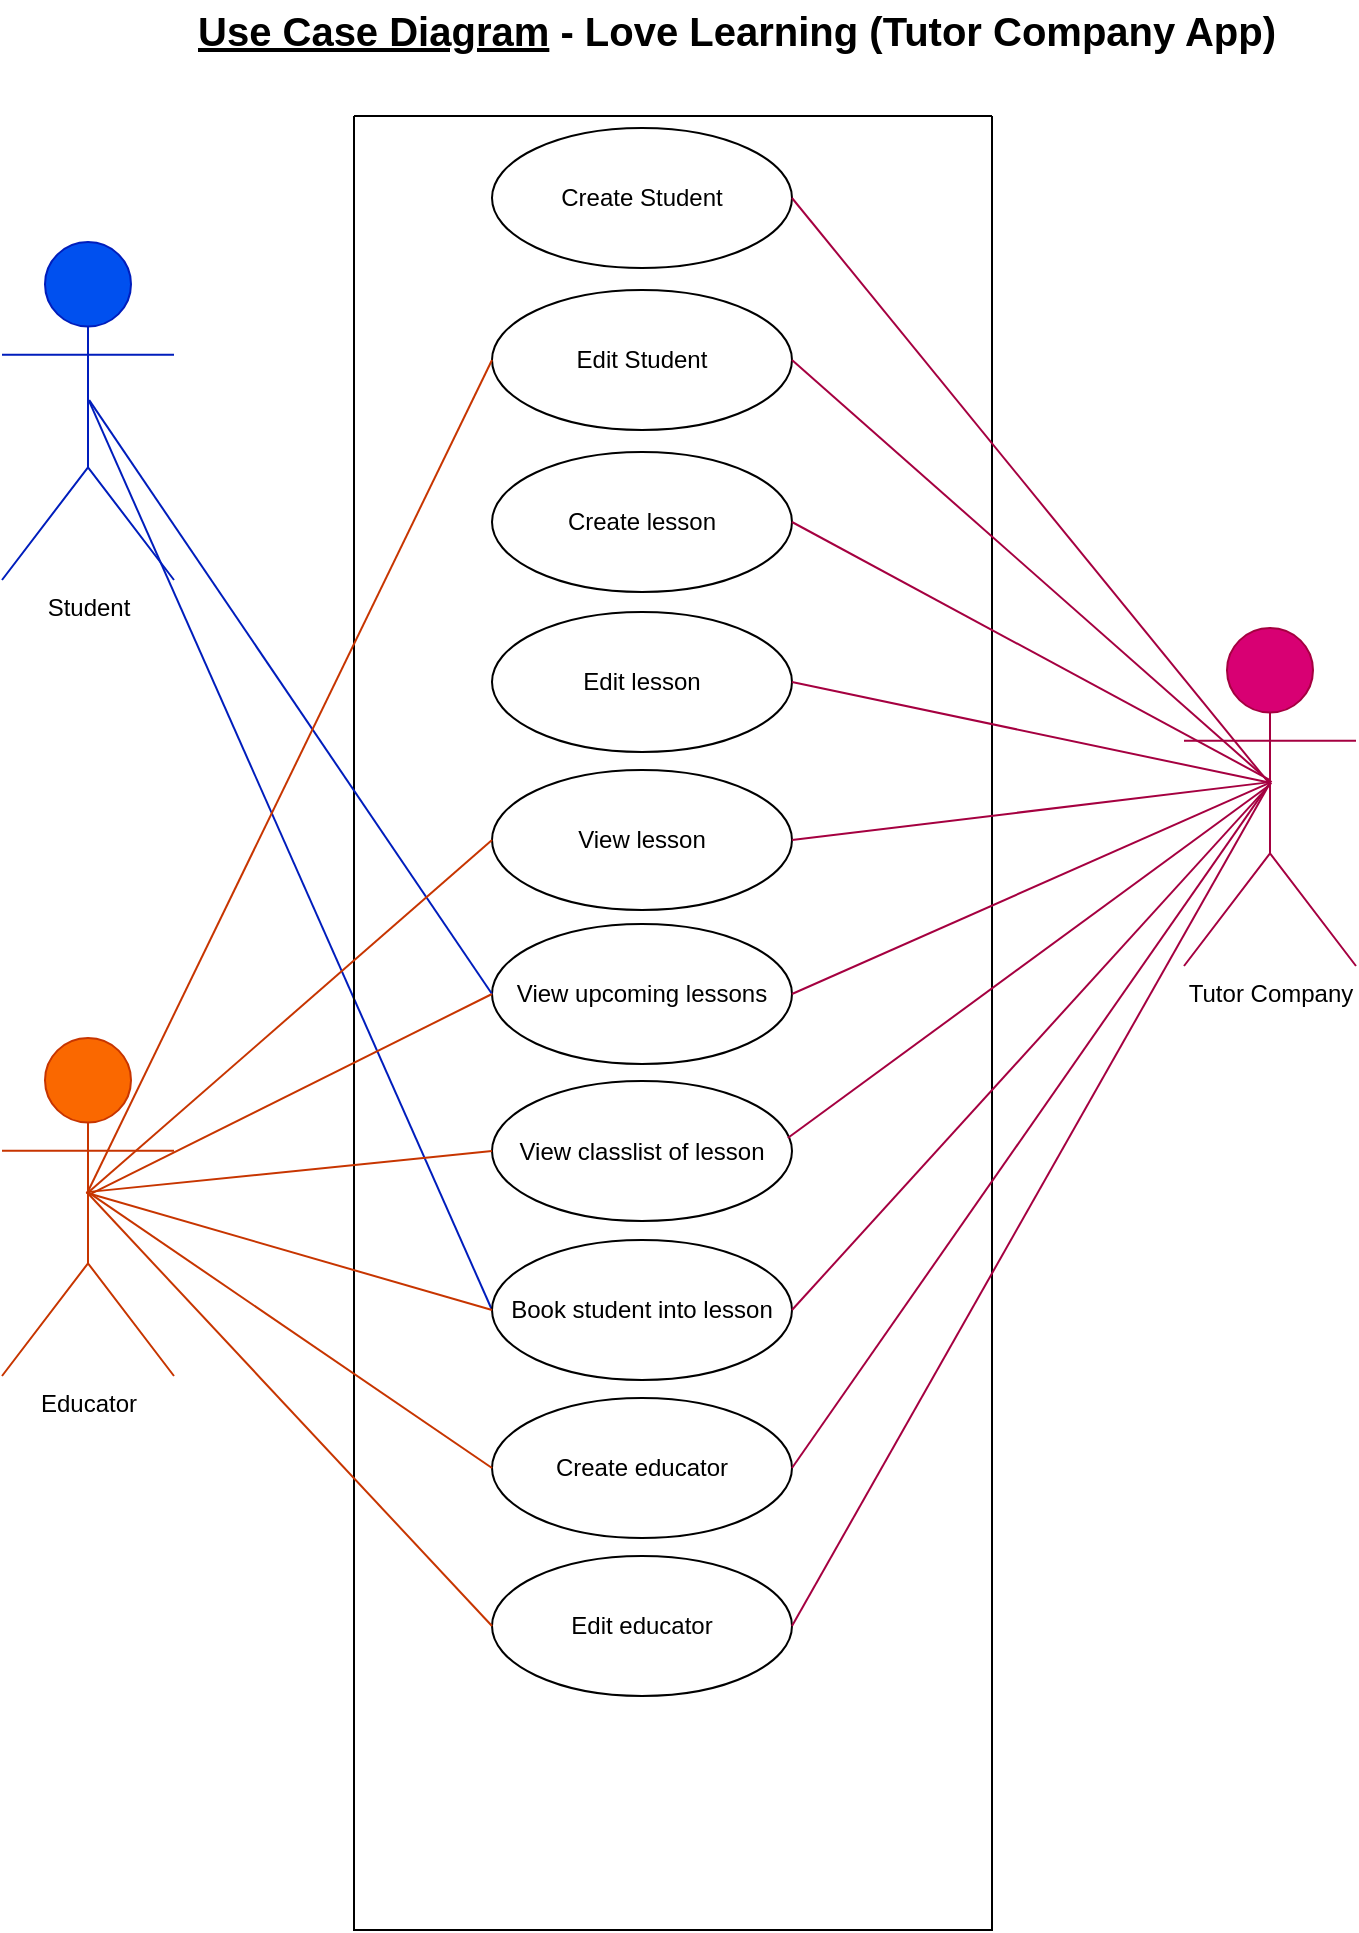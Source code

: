 <mxfile>
    <diagram id="LA9l5nO60DbJ9Rygpx5r" name="Page-1">
        <mxGraphModel dx="74" dy="71" grid="0" gridSize="10" guides="1" tooltips="1" connect="1" arrows="1" fold="1" page="1" pageScale="1" pageWidth="827" pageHeight="1169" background="#ffffff" math="0" shadow="0">
            <root>
                <mxCell id="0"/>
                <mxCell id="1" parent="0"/>
                <mxCell id="37" style="edgeStyle=none;html=1;strokeColor=#001DBC;fontColor=#050505;endArrow=none;endFill=0;exitX=0.504;exitY=0.468;exitDx=0;exitDy=0;exitPerimeter=0;entryX=0;entryY=0.5;entryDx=0;entryDy=0;fillColor=#0050ef;" parent="1" source="2" target="28" edge="1">
                    <mxGeometry relative="1" as="geometry">
                        <mxPoint x="215" y="494" as="targetPoint"/>
                    </mxGeometry>
                </mxCell>
                <mxCell id="2" value="Student" style="shape=umlActor;verticalLabelPosition=bottom;verticalAlign=top;html=1;strokeColor=#001DBC;fontColor=#000000;fillColor=#0050ef;" parent="1" vertex="1">
                    <mxGeometry x="59" y="170" width="86" height="169" as="geometry"/>
                </mxCell>
                <mxCell id="4" value="" style="swimlane;startSize=0;strokeColor=#000000;fillColor=#f5f5f5;fontColor=#333333;" parent="1" vertex="1">
                    <mxGeometry x="235" y="107" width="319" height="907" as="geometry"/>
                </mxCell>
                <mxCell id="5" value="Create Student" style="ellipse;whiteSpace=wrap;html=1;strokeColor=#000000;fillColor=#FFFFFF;fontColor=#000000;" parent="4" vertex="1">
                    <mxGeometry x="69" y="6" width="150" height="70" as="geometry"/>
                </mxCell>
                <mxCell id="6" value="Edit Student" style="ellipse;whiteSpace=wrap;html=1;strokeColor=#000000;fillColor=#FFFFFF;fontColor=#000000;" parent="4" vertex="1">
                    <mxGeometry x="69" y="87" width="150" height="70" as="geometry"/>
                </mxCell>
                <mxCell id="7" value="Create lesson" style="ellipse;whiteSpace=wrap;html=1;strokeColor=#000000;fillColor=#FFFFFF;fontColor=#000000;" parent="4" vertex="1">
                    <mxGeometry x="69" y="168" width="150" height="70" as="geometry"/>
                </mxCell>
                <mxCell id="8" value="Edit lesson" style="ellipse;whiteSpace=wrap;html=1;strokeColor=#000000;fillColor=#FFFFFF;fontColor=#000000;" parent="4" vertex="1">
                    <mxGeometry x="69" y="248" width="150" height="70" as="geometry"/>
                </mxCell>
                <mxCell id="9" value="View lesson" style="ellipse;whiteSpace=wrap;html=1;strokeColor=#000000;fillColor=#FFFFFF;fontColor=#000000;" parent="4" vertex="1">
                    <mxGeometry x="69" y="327" width="150" height="70" as="geometry"/>
                </mxCell>
                <mxCell id="10" value="View upcoming lessons" style="ellipse;whiteSpace=wrap;html=1;strokeColor=#000000;fillColor=#FFFFFF;fontColor=#000000;" parent="4" vertex="1">
                    <mxGeometry x="69" y="404" width="150" height="70" as="geometry"/>
                </mxCell>
                <mxCell id="13" value="View classlist of lesson" style="ellipse;whiteSpace=wrap;html=1;strokeColor=#000000;fillColor=#FFFFFF;fontColor=#000000;" parent="4" vertex="1">
                    <mxGeometry x="69" y="482.5" width="150" height="70" as="geometry"/>
                </mxCell>
                <mxCell id="28" value="Book student into lesson" style="ellipse;whiteSpace=wrap;html=1;strokeColor=#000000;fillColor=#FFFFFF;fontColor=#000000;" parent="4" vertex="1">
                    <mxGeometry x="69" y="562" width="150" height="70" as="geometry"/>
                </mxCell>
                <mxCell id="29" value="Create educator" style="ellipse;whiteSpace=wrap;html=1;strokeColor=#000000;fillColor=#FFFFFF;fontColor=#000000;" parent="4" vertex="1">
                    <mxGeometry x="69" y="641" width="150" height="70" as="geometry"/>
                </mxCell>
                <mxCell id="30" value="Edit educator" style="ellipse;whiteSpace=wrap;html=1;strokeColor=#000000;fillColor=#FFFFFF;fontColor=#000000;" parent="4" vertex="1">
                    <mxGeometry x="69" y="720" width="150" height="70" as="geometry"/>
                </mxCell>
                <mxCell id="19" style="edgeStyle=none;html=1;entryX=1;entryY=0.5;entryDx=0;entryDy=0;strokeColor=#A50040;fontColor=#050505;endArrow=none;endFill=0;exitX=0.496;exitY=0.46;exitDx=0;exitDy=0;exitPerimeter=0;fillColor=#d80073;" parent="1" source="14" target="5" edge="1">
                    <mxGeometry relative="1" as="geometry"/>
                </mxCell>
                <mxCell id="14" value="Tutor Company&lt;br&gt;" style="shape=umlActor;verticalLabelPosition=bottom;verticalAlign=top;html=1;strokeColor=#A50040;fontColor=#000000;fillColor=#d80073;" parent="1" vertex="1">
                    <mxGeometry x="650" y="363" width="86" height="169" as="geometry"/>
                </mxCell>
                <mxCell id="18" style="edgeStyle=none;html=1;fontColor=#050505;endArrow=none;endFill=0;strokeColor=#001DBC;entryX=0;entryY=0.5;entryDx=0;entryDy=0;exitX=0.507;exitY=0.468;exitDx=0;exitDy=0;exitPerimeter=0;fillColor=#0050ef;" parent="1" source="2" target="10" edge="1">
                    <mxGeometry relative="1" as="geometry">
                        <mxPoint x="136" y="418" as="sourcePoint"/>
                        <mxPoint x="334.503" y="517.251" as="targetPoint"/>
                    </mxGeometry>
                </mxCell>
                <mxCell id="20" style="edgeStyle=none;html=1;entryX=1;entryY=0.5;entryDx=0;entryDy=0;strokeColor=#A50040;fontColor=#050505;endArrow=none;endFill=0;exitX=0.503;exitY=0.457;exitDx=0;exitDy=0;exitPerimeter=0;fillColor=#d80073;" parent="1" source="14" target="6" edge="1">
                    <mxGeometry relative="1" as="geometry">
                        <mxPoint x="698.988" y="451.923" as="sourcePoint"/>
                        <mxPoint x="454" y="221" as="targetPoint"/>
                    </mxGeometry>
                </mxCell>
                <mxCell id="21" style="edgeStyle=none;html=1;entryX=1;entryY=0.5;entryDx=0;entryDy=0;strokeColor=#A50040;fontColor=#050505;endArrow=none;endFill=0;exitX=0.5;exitY=0.45;exitDx=0;exitDy=0;exitPerimeter=0;fillColor=#d80073;" parent="1" source="14" target="7" edge="1">
                    <mxGeometry relative="1" as="geometry">
                        <mxPoint x="700.964" y="451.078" as="sourcePoint"/>
                        <mxPoint x="454" y="302" as="targetPoint"/>
                    </mxGeometry>
                </mxCell>
                <mxCell id="22" style="edgeStyle=none;html=1;entryX=1;entryY=0.5;entryDx=0;entryDy=0;strokeColor=#A50040;fontColor=#050505;endArrow=none;endFill=0;exitX=0.501;exitY=0.458;exitDx=0;exitDy=0;exitPerimeter=0;fillColor=#d80073;" parent="1" source="14" target="8" edge="1">
                    <mxGeometry relative="1" as="geometry">
                        <mxPoint x="698" y="449.05" as="sourcePoint"/>
                        <mxPoint x="454" y="383" as="targetPoint"/>
                    </mxGeometry>
                </mxCell>
                <mxCell id="23" style="edgeStyle=none;html=1;entryX=1;entryY=0.5;entryDx=0;entryDy=0;strokeColor=#A50040;fontColor=#050505;endArrow=none;endFill=0;exitX=0.5;exitY=0.456;exitDx=0;exitDy=0;exitPerimeter=0;fillColor=#d80073;" parent="1" source="14" target="9" edge="1">
                    <mxGeometry relative="1" as="geometry">
                        <mxPoint x="698" y="451.923" as="sourcePoint"/>
                        <mxPoint x="454" y="463" as="targetPoint"/>
                    </mxGeometry>
                </mxCell>
                <mxCell id="24" style="edgeStyle=none;html=1;entryX=1;entryY=0.5;entryDx=0;entryDy=0;strokeColor=#A50040;fontColor=#050505;endArrow=none;endFill=0;exitX=0.497;exitY=0.458;exitDx=0;exitDy=0;exitPerimeter=0;fillColor=#d80073;" parent="1" source="14" target="10" edge="1">
                    <mxGeometry relative="1" as="geometry">
                        <mxPoint x="687" y="441" as="sourcePoint"/>
                        <mxPoint x="454" y="542" as="targetPoint"/>
                    </mxGeometry>
                </mxCell>
                <mxCell id="25" style="edgeStyle=none;html=1;entryX=0.986;entryY=0.407;entryDx=0;entryDy=0;strokeColor=#A50040;fontColor=#050505;endArrow=none;endFill=0;entryPerimeter=0;exitX=0.502;exitY=0.463;exitDx=0;exitDy=0;exitPerimeter=0;fillColor=#d80073;" parent="1" source="14" target="13" edge="1">
                    <mxGeometry relative="1" as="geometry">
                        <mxPoint x="690" y="439" as="sourcePoint"/>
                        <mxPoint x="454" y="619" as="targetPoint"/>
                    </mxGeometry>
                </mxCell>
                <mxCell id="31" style="edgeStyle=none;html=1;entryX=0;entryY=0.5;entryDx=0;entryDy=0;strokeColor=#C73500;fontColor=#050505;endArrow=none;endFill=0;exitX=0.491;exitY=0.458;exitDx=0;exitDy=0;exitPerimeter=0;fillColor=#fa6800;" parent="1" source="26" target="28" edge="1">
                    <mxGeometry relative="1" as="geometry"/>
                </mxCell>
                <mxCell id="26" value="Educator" style="shape=umlActor;verticalLabelPosition=bottom;verticalAlign=top;html=1;strokeColor=#C73500;fontColor=#000000;fillColor=#fa6800;" parent="1" vertex="1">
                    <mxGeometry x="59" y="568" width="86" height="169" as="geometry"/>
                </mxCell>
                <mxCell id="32" style="edgeStyle=none;html=1;entryX=0;entryY=0.5;entryDx=0;entryDy=0;strokeColor=#C73500;fontColor=#050505;endArrow=none;endFill=0;exitX=0.513;exitY=0.462;exitDx=0;exitDy=0;exitPerimeter=0;fillColor=#fa6800;" parent="1" source="26" target="10" edge="1">
                    <mxGeometry relative="1" as="geometry">
                        <mxPoint x="106.316" y="655.402" as="sourcePoint"/>
                        <mxPoint x="314" y="777" as="targetPoint"/>
                    </mxGeometry>
                </mxCell>
                <mxCell id="33" style="edgeStyle=none;html=1;entryX=0;entryY=0.5;entryDx=0;entryDy=0;strokeColor=#C73500;fontColor=#050505;endArrow=none;endFill=0;fillColor=#fa6800;exitX=0.494;exitY=0.456;exitDx=0;exitDy=0;exitPerimeter=0;" parent="1" source="26" target="13" edge="1">
                    <mxGeometry relative="1" as="geometry">
                        <mxPoint x="97" y="646" as="sourcePoint"/>
                        <mxPoint x="314" y="619" as="targetPoint"/>
                    </mxGeometry>
                </mxCell>
                <mxCell id="34" style="edgeStyle=none;html=1;entryX=0;entryY=0.5;entryDx=0;entryDy=0;strokeColor=#C73500;fontColor=#050505;endArrow=none;endFill=0;fillColor=#fa6800;exitX=0.494;exitY=0.46;exitDx=0;exitDy=0;exitPerimeter=0;" parent="1" source="26" target="6" edge="1">
                    <mxGeometry relative="1" as="geometry">
                        <mxPoint x="97" y="646" as="sourcePoint"/>
                        <mxPoint x="314" y="697.5" as="targetPoint"/>
                    </mxGeometry>
                </mxCell>
                <mxCell id="35" style="edgeStyle=none;html=1;entryX=0;entryY=0.5;entryDx=0;entryDy=0;strokeColor=#C73500;fontColor=#050505;endArrow=none;endFill=0;exitX=0.5;exitY=0.456;exitDx=0;exitDy=0;exitPerimeter=0;fillColor=#fa6800;" parent="1" source="26" target="29" edge="1">
                    <mxGeometry relative="1" as="geometry">
                        <mxPoint x="95.004" y="646.998" as="sourcePoint"/>
                        <mxPoint x="299.04" y="688.42" as="targetPoint"/>
                    </mxGeometry>
                </mxCell>
                <mxCell id="36" style="edgeStyle=none;html=1;entryX=0;entryY=0.5;entryDx=0;entryDy=0;strokeColor=#C73500;fontColor=#050505;endArrow=none;endFill=0;fillColor=#fa6800;exitX=0.491;exitY=0.455;exitDx=0;exitDy=0;exitPerimeter=0;" parent="1" source="26" target="30" edge="1">
                    <mxGeometry relative="1" as="geometry">
                        <mxPoint x="98" y="646" as="sourcePoint"/>
                        <mxPoint x="314" y="856" as="targetPoint"/>
                    </mxGeometry>
                </mxCell>
                <mxCell id="38" style="edgeStyle=none;html=1;entryX=1;entryY=0.5;entryDx=0;entryDy=0;strokeColor=#A50040;fontColor=#050505;endArrow=none;endFill=0;exitX=0.508;exitY=0.458;exitDx=0;exitDy=0;exitPerimeter=0;fillColor=#d80073;" parent="1" source="14" target="28" edge="1">
                    <mxGeometry relative="1" as="geometry">
                        <mxPoint x="698.152" y="451.247" as="sourcePoint"/>
                        <mxPoint x="452.04" y="690.99" as="targetPoint"/>
                    </mxGeometry>
                </mxCell>
                <mxCell id="39" style="edgeStyle=none;html=1;entryX=1;entryY=0.5;entryDx=0;entryDy=0;strokeColor=#A50040;fontColor=#050505;endArrow=none;endFill=0;exitX=0.508;exitY=0.452;exitDx=0;exitDy=0;exitPerimeter=0;fillColor=#d80073;" parent="1" source="14" target="29" edge="1">
                    <mxGeometry relative="1" as="geometry">
                        <mxPoint x="699" y="450" as="sourcePoint"/>
                        <mxPoint x="454" y="777" as="targetPoint"/>
                    </mxGeometry>
                </mxCell>
                <mxCell id="40" style="edgeStyle=none;html=1;entryX=1;entryY=0.5;entryDx=0;entryDy=0;strokeColor=#A50040;fontColor=#050505;endArrow=none;endFill=0;exitX=0.488;exitY=0.47;exitDx=0;exitDy=0;exitPerimeter=0;fillColor=#d80073;" parent="1" source="14" target="30" edge="1">
                    <mxGeometry relative="1" as="geometry">
                        <mxPoint x="708.608" y="460.402" as="sourcePoint"/>
                        <mxPoint x="454" y="856" as="targetPoint"/>
                    </mxGeometry>
                </mxCell>
                <mxCell id="44" value="&lt;u&gt;Use Case Diagram&lt;/u&gt; - Love Learning (Tutor Company App)" style="text;html=1;strokeColor=none;fillColor=none;align=center;verticalAlign=middle;whiteSpace=wrap;rounded=0;fontColor=#000000;fontStyle=1;fontSize=20;" parent="1" vertex="1">
                    <mxGeometry x="145" y="49" width="563" height="30" as="geometry"/>
                </mxCell>
                <mxCell id="45" style="edgeStyle=none;html=1;entryX=0;entryY=0.5;entryDx=0;entryDy=0;strokeColor=#C73500;fontColor=#050505;endArrow=none;endFill=0;fillColor=#fa6800;exitX=0.494;exitY=0.46;exitDx=0;exitDy=0;exitPerimeter=0;" edge="1" parent="1" source="26" target="9">
                    <mxGeometry relative="1" as="geometry">
                        <mxPoint x="111.484" y="655.74" as="sourcePoint"/>
                        <mxPoint x="314" y="302" as="targetPoint"/>
                    </mxGeometry>
                </mxCell>
            </root>
        </mxGraphModel>
    </diagram>
</mxfile>